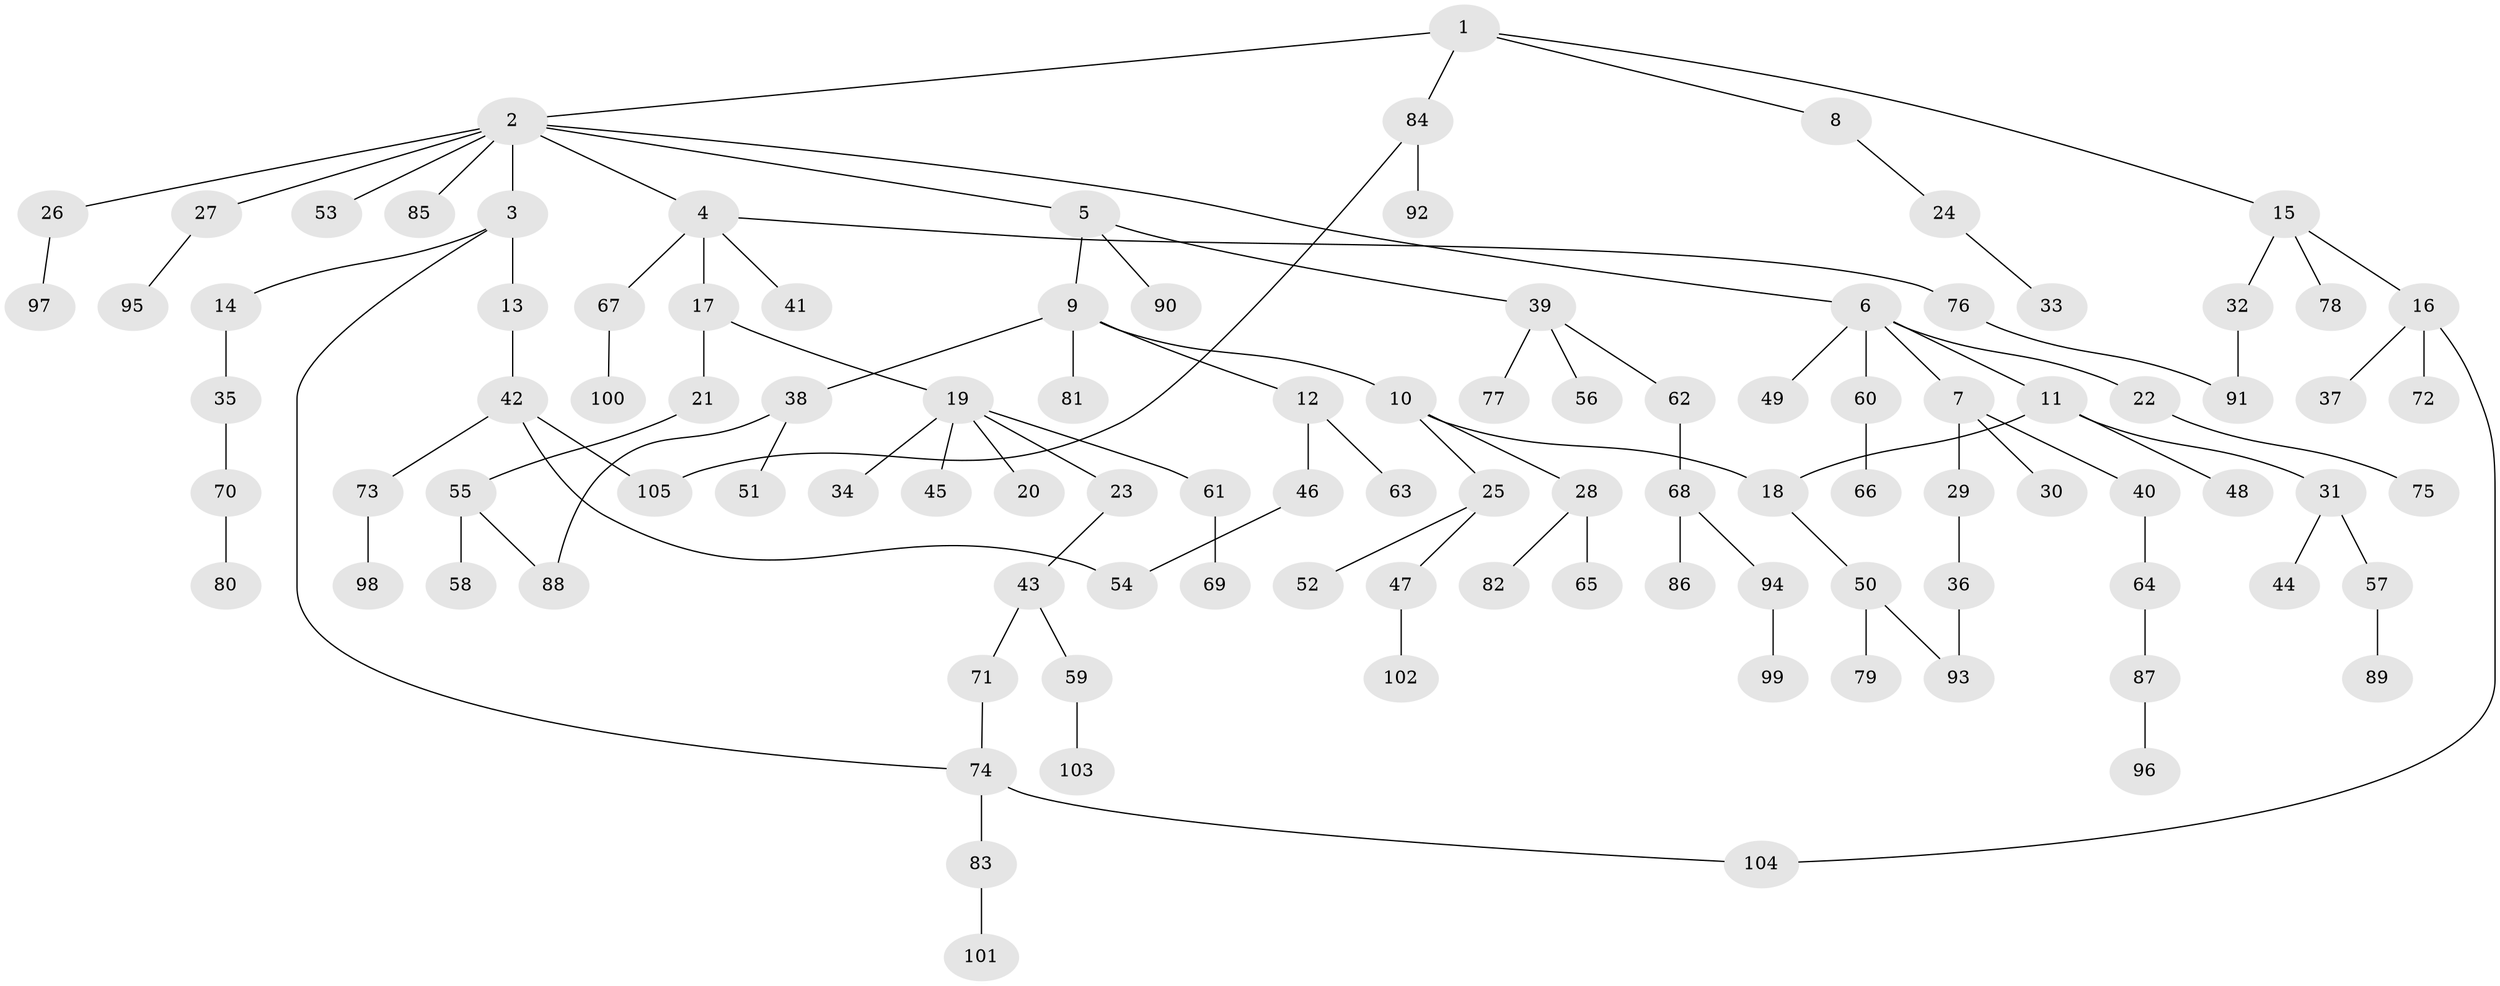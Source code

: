 // coarse degree distribution, {4: 0.07246376811594203, 11: 0.014492753623188406, 5: 0.043478260869565216, 3: 0.14492753623188406, 6: 0.028985507246376812, 2: 0.2318840579710145, 1: 0.463768115942029}
// Generated by graph-tools (version 1.1) at 2025/51/02/27/25 19:51:37]
// undirected, 105 vertices, 112 edges
graph export_dot {
graph [start="1"]
  node [color=gray90,style=filled];
  1;
  2;
  3;
  4;
  5;
  6;
  7;
  8;
  9;
  10;
  11;
  12;
  13;
  14;
  15;
  16;
  17;
  18;
  19;
  20;
  21;
  22;
  23;
  24;
  25;
  26;
  27;
  28;
  29;
  30;
  31;
  32;
  33;
  34;
  35;
  36;
  37;
  38;
  39;
  40;
  41;
  42;
  43;
  44;
  45;
  46;
  47;
  48;
  49;
  50;
  51;
  52;
  53;
  54;
  55;
  56;
  57;
  58;
  59;
  60;
  61;
  62;
  63;
  64;
  65;
  66;
  67;
  68;
  69;
  70;
  71;
  72;
  73;
  74;
  75;
  76;
  77;
  78;
  79;
  80;
  81;
  82;
  83;
  84;
  85;
  86;
  87;
  88;
  89;
  90;
  91;
  92;
  93;
  94;
  95;
  96;
  97;
  98;
  99;
  100;
  101;
  102;
  103;
  104;
  105;
  1 -- 2;
  1 -- 8;
  1 -- 15;
  1 -- 84;
  2 -- 3;
  2 -- 4;
  2 -- 5;
  2 -- 6;
  2 -- 26;
  2 -- 27;
  2 -- 53;
  2 -- 85;
  3 -- 13;
  3 -- 14;
  3 -- 74;
  4 -- 17;
  4 -- 41;
  4 -- 67;
  4 -- 76;
  5 -- 9;
  5 -- 39;
  5 -- 90;
  6 -- 7;
  6 -- 11;
  6 -- 22;
  6 -- 49;
  6 -- 60;
  7 -- 29;
  7 -- 30;
  7 -- 40;
  8 -- 24;
  9 -- 10;
  9 -- 12;
  9 -- 38;
  9 -- 81;
  10 -- 25;
  10 -- 28;
  10 -- 18;
  11 -- 18;
  11 -- 31;
  11 -- 48;
  12 -- 46;
  12 -- 63;
  13 -- 42;
  14 -- 35;
  15 -- 16;
  15 -- 32;
  15 -- 78;
  16 -- 37;
  16 -- 72;
  16 -- 104;
  17 -- 19;
  17 -- 21;
  18 -- 50;
  19 -- 20;
  19 -- 23;
  19 -- 34;
  19 -- 45;
  19 -- 61;
  21 -- 55;
  22 -- 75;
  23 -- 43;
  24 -- 33;
  25 -- 47;
  25 -- 52;
  26 -- 97;
  27 -- 95;
  28 -- 65;
  28 -- 82;
  29 -- 36;
  31 -- 44;
  31 -- 57;
  32 -- 91;
  35 -- 70;
  36 -- 93;
  38 -- 51;
  38 -- 88;
  39 -- 56;
  39 -- 62;
  39 -- 77;
  40 -- 64;
  42 -- 54;
  42 -- 73;
  42 -- 105;
  43 -- 59;
  43 -- 71;
  46 -- 54;
  47 -- 102;
  50 -- 79;
  50 -- 93;
  55 -- 58;
  55 -- 88;
  57 -- 89;
  59 -- 103;
  60 -- 66;
  61 -- 69;
  62 -- 68;
  64 -- 87;
  67 -- 100;
  68 -- 86;
  68 -- 94;
  70 -- 80;
  71 -- 74;
  73 -- 98;
  74 -- 83;
  74 -- 104;
  76 -- 91;
  83 -- 101;
  84 -- 92;
  84 -- 105;
  87 -- 96;
  94 -- 99;
}
